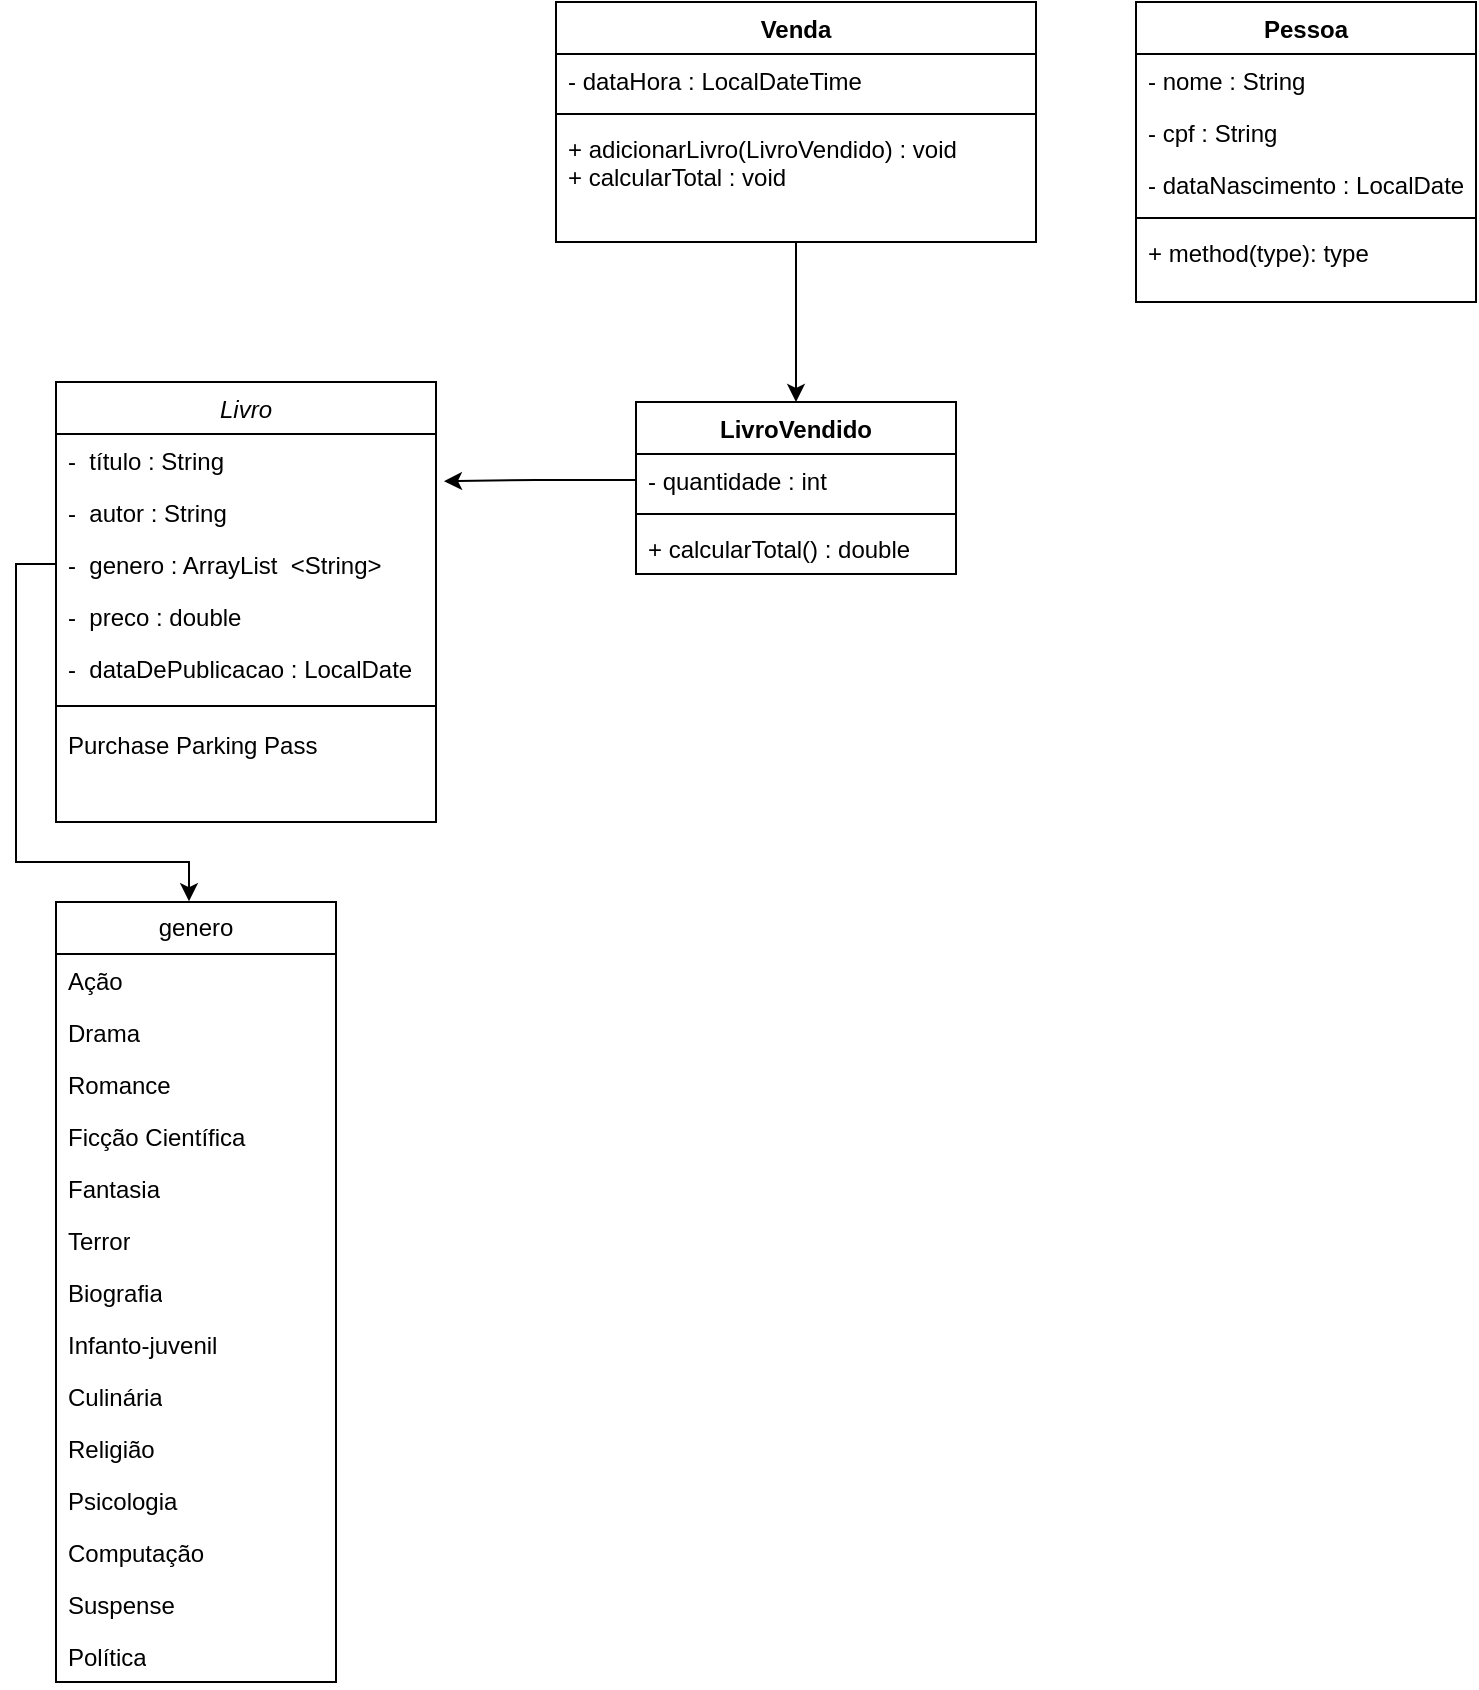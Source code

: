 <mxfile version="22.0.8" type="github">
  <diagram id="C5RBs43oDa-KdzZeNtuy" name="Page-1">
    <mxGraphModel dx="954" dy="588" grid="1" gridSize="10" guides="1" tooltips="1" connect="1" arrows="1" fold="1" page="1" pageScale="1" pageWidth="827" pageHeight="1169" math="0" shadow="0">
      <root>
        <mxCell id="WIyWlLk6GJQsqaUBKTNV-0" />
        <mxCell id="WIyWlLk6GJQsqaUBKTNV-1" parent="WIyWlLk6GJQsqaUBKTNV-0" />
        <mxCell id="zkfFHV4jXpPFQw0GAbJ--0" value="Livro" style="swimlane;fontStyle=2;align=center;verticalAlign=top;childLayout=stackLayout;horizontal=1;startSize=26;horizontalStack=0;resizeParent=1;resizeLast=0;collapsible=1;marginBottom=0;rounded=0;shadow=0;strokeWidth=1;" parent="WIyWlLk6GJQsqaUBKTNV-1" vertex="1">
          <mxGeometry x="60" y="190" width="190" height="220" as="geometry">
            <mxRectangle x="230" y="140" width="160" height="26" as="alternateBounds" />
          </mxGeometry>
        </mxCell>
        <mxCell id="zkfFHV4jXpPFQw0GAbJ--2" value="-  título : String" style="text;align=left;verticalAlign=top;spacingLeft=4;spacingRight=4;overflow=hidden;rotatable=0;points=[[0,0.5],[1,0.5]];portConstraint=eastwest;rounded=0;shadow=0;html=0;" parent="zkfFHV4jXpPFQw0GAbJ--0" vertex="1">
          <mxGeometry y="26" width="190" height="26" as="geometry" />
        </mxCell>
        <mxCell id="cr-P2e-QLv1J_4uEooDt-0" value="-  autor : String" style="text;align=left;verticalAlign=top;spacingLeft=4;spacingRight=4;overflow=hidden;rotatable=0;points=[[0,0.5],[1,0.5]];portConstraint=eastwest;rounded=0;shadow=0;html=0;" parent="zkfFHV4jXpPFQw0GAbJ--0" vertex="1">
          <mxGeometry y="52" width="190" height="26" as="geometry" />
        </mxCell>
        <mxCell id="cr-P2e-QLv1J_4uEooDt-9" value="-  genero : ArrayList  &lt;String&gt;" style="text;align=left;verticalAlign=top;spacingLeft=4;spacingRight=4;overflow=hidden;rotatable=0;points=[[0,0.5],[1,0.5]];portConstraint=eastwest;rounded=0;shadow=0;html=0;" parent="zkfFHV4jXpPFQw0GAbJ--0" vertex="1">
          <mxGeometry y="78" width="190" height="26" as="geometry" />
        </mxCell>
        <mxCell id="cr-P2e-QLv1J_4uEooDt-2" value="-  preco : double&#xa;" style="text;align=left;verticalAlign=top;spacingLeft=4;spacingRight=4;overflow=hidden;rotatable=0;points=[[0,0.5],[1,0.5]];portConstraint=eastwest;rounded=0;shadow=0;html=0;" parent="zkfFHV4jXpPFQw0GAbJ--0" vertex="1">
          <mxGeometry y="104" width="190" height="26" as="geometry" />
        </mxCell>
        <mxCell id="cr-P2e-QLv1J_4uEooDt-3" value="-  dataDePublicacao : LocalDate&#xa;" style="text;align=left;verticalAlign=top;spacingLeft=4;spacingRight=4;overflow=hidden;rotatable=0;points=[[0,0.5],[1,0.5]];portConstraint=eastwest;rounded=0;shadow=0;html=0;" parent="zkfFHV4jXpPFQw0GAbJ--0" vertex="1">
          <mxGeometry y="130" width="190" height="26" as="geometry" />
        </mxCell>
        <mxCell id="zkfFHV4jXpPFQw0GAbJ--4" value="" style="line;html=1;strokeWidth=1;align=left;verticalAlign=middle;spacingTop=-1;spacingLeft=3;spacingRight=3;rotatable=0;labelPosition=right;points=[];portConstraint=eastwest;" parent="zkfFHV4jXpPFQw0GAbJ--0" vertex="1">
          <mxGeometry y="156" width="190" height="12" as="geometry" />
        </mxCell>
        <mxCell id="zkfFHV4jXpPFQw0GAbJ--5" value="Purchase Parking Pass" style="text;align=left;verticalAlign=top;spacingLeft=4;spacingRight=4;overflow=hidden;rotatable=0;points=[[0,0.5],[1,0.5]];portConstraint=eastwest;" parent="zkfFHV4jXpPFQw0GAbJ--0" vertex="1">
          <mxGeometry y="168" width="190" height="26" as="geometry" />
        </mxCell>
        <mxCell id="cr-P2e-QLv1J_4uEooDt-11" value="genero" style="swimlane;fontStyle=0;childLayout=stackLayout;horizontal=1;startSize=26;fillColor=none;horizontalStack=0;resizeParent=1;resizeParentMax=0;resizeLast=0;collapsible=1;marginBottom=0;whiteSpace=wrap;html=1;" parent="WIyWlLk6GJQsqaUBKTNV-1" vertex="1">
          <mxGeometry x="60" y="450" width="140" height="390" as="geometry" />
        </mxCell>
        <mxCell id="cr-P2e-QLv1J_4uEooDt-12" value="Ação" style="text;strokeColor=none;fillColor=none;align=left;verticalAlign=top;spacingLeft=4;spacingRight=4;overflow=hidden;rotatable=0;points=[[0,0.5],[1,0.5]];portConstraint=eastwest;whiteSpace=wrap;html=1;" parent="cr-P2e-QLv1J_4uEooDt-11" vertex="1">
          <mxGeometry y="26" width="140" height="26" as="geometry" />
        </mxCell>
        <mxCell id="cr-P2e-QLv1J_4uEooDt-13" value="Drama" style="text;strokeColor=none;fillColor=none;align=left;verticalAlign=top;spacingLeft=4;spacingRight=4;overflow=hidden;rotatable=0;points=[[0,0.5],[1,0.5]];portConstraint=eastwest;whiteSpace=wrap;html=1;" parent="cr-P2e-QLv1J_4uEooDt-11" vertex="1">
          <mxGeometry y="52" width="140" height="26" as="geometry" />
        </mxCell>
        <mxCell id="cr-P2e-QLv1J_4uEooDt-14" value="Romance" style="text;strokeColor=none;fillColor=none;align=left;verticalAlign=top;spacingLeft=4;spacingRight=4;overflow=hidden;rotatable=0;points=[[0,0.5],[1,0.5]];portConstraint=eastwest;whiteSpace=wrap;html=1;" parent="cr-P2e-QLv1J_4uEooDt-11" vertex="1">
          <mxGeometry y="78" width="140" height="26" as="geometry" />
        </mxCell>
        <mxCell id="cr-P2e-QLv1J_4uEooDt-15" value="Ficção Científica" style="text;strokeColor=none;fillColor=none;align=left;verticalAlign=top;spacingLeft=4;spacingRight=4;overflow=hidden;rotatable=0;points=[[0,0.5],[1,0.5]];portConstraint=eastwest;whiteSpace=wrap;html=1;" parent="cr-P2e-QLv1J_4uEooDt-11" vertex="1">
          <mxGeometry y="104" width="140" height="26" as="geometry" />
        </mxCell>
        <mxCell id="cr-P2e-QLv1J_4uEooDt-16" value="Fantasia" style="text;strokeColor=none;fillColor=none;align=left;verticalAlign=top;spacingLeft=4;spacingRight=4;overflow=hidden;rotatable=0;points=[[0,0.5],[1,0.5]];portConstraint=eastwest;whiteSpace=wrap;html=1;" parent="cr-P2e-QLv1J_4uEooDt-11" vertex="1">
          <mxGeometry y="130" width="140" height="26" as="geometry" />
        </mxCell>
        <mxCell id="cr-P2e-QLv1J_4uEooDt-17" value="Terror" style="text;strokeColor=none;fillColor=none;align=left;verticalAlign=top;spacingLeft=4;spacingRight=4;overflow=hidden;rotatable=0;points=[[0,0.5],[1,0.5]];portConstraint=eastwest;whiteSpace=wrap;html=1;" parent="cr-P2e-QLv1J_4uEooDt-11" vertex="1">
          <mxGeometry y="156" width="140" height="26" as="geometry" />
        </mxCell>
        <mxCell id="cr-P2e-QLv1J_4uEooDt-18" value="Biografia" style="text;strokeColor=none;fillColor=none;align=left;verticalAlign=top;spacingLeft=4;spacingRight=4;overflow=hidden;rotatable=0;points=[[0,0.5],[1,0.5]];portConstraint=eastwest;whiteSpace=wrap;html=1;" parent="cr-P2e-QLv1J_4uEooDt-11" vertex="1">
          <mxGeometry y="182" width="140" height="26" as="geometry" />
        </mxCell>
        <mxCell id="cr-P2e-QLv1J_4uEooDt-19" value="Infanto-juvenil" style="text;strokeColor=none;fillColor=none;align=left;verticalAlign=top;spacingLeft=4;spacingRight=4;overflow=hidden;rotatable=0;points=[[0,0.5],[1,0.5]];portConstraint=eastwest;whiteSpace=wrap;html=1;" parent="cr-P2e-QLv1J_4uEooDt-11" vertex="1">
          <mxGeometry y="208" width="140" height="26" as="geometry" />
        </mxCell>
        <mxCell id="cr-P2e-QLv1J_4uEooDt-20" value="Culinária" style="text;strokeColor=none;fillColor=none;align=left;verticalAlign=top;spacingLeft=4;spacingRight=4;overflow=hidden;rotatable=0;points=[[0,0.5],[1,0.5]];portConstraint=eastwest;whiteSpace=wrap;html=1;" parent="cr-P2e-QLv1J_4uEooDt-11" vertex="1">
          <mxGeometry y="234" width="140" height="26" as="geometry" />
        </mxCell>
        <mxCell id="cr-P2e-QLv1J_4uEooDt-21" value="Religião" style="text;strokeColor=none;fillColor=none;align=left;verticalAlign=top;spacingLeft=4;spacingRight=4;overflow=hidden;rotatable=0;points=[[0,0.5],[1,0.5]];portConstraint=eastwest;whiteSpace=wrap;html=1;" parent="cr-P2e-QLv1J_4uEooDt-11" vertex="1">
          <mxGeometry y="260" width="140" height="26" as="geometry" />
        </mxCell>
        <mxCell id="cr-P2e-QLv1J_4uEooDt-22" value="Psicologia" style="text;strokeColor=none;fillColor=none;align=left;verticalAlign=top;spacingLeft=4;spacingRight=4;overflow=hidden;rotatable=0;points=[[0,0.5],[1,0.5]];portConstraint=eastwest;whiteSpace=wrap;html=1;" parent="cr-P2e-QLv1J_4uEooDt-11" vertex="1">
          <mxGeometry y="286" width="140" height="26" as="geometry" />
        </mxCell>
        <mxCell id="cr-P2e-QLv1J_4uEooDt-23" value="Computação" style="text;strokeColor=none;fillColor=none;align=left;verticalAlign=top;spacingLeft=4;spacingRight=4;overflow=hidden;rotatable=0;points=[[0,0.5],[1,0.5]];portConstraint=eastwest;whiteSpace=wrap;html=1;" parent="cr-P2e-QLv1J_4uEooDt-11" vertex="1">
          <mxGeometry y="312" width="140" height="26" as="geometry" />
        </mxCell>
        <mxCell id="cr-P2e-QLv1J_4uEooDt-24" value="Suspense" style="text;strokeColor=none;fillColor=none;align=left;verticalAlign=top;spacingLeft=4;spacingRight=4;overflow=hidden;rotatable=0;points=[[0,0.5],[1,0.5]];portConstraint=eastwest;whiteSpace=wrap;html=1;" parent="cr-P2e-QLv1J_4uEooDt-11" vertex="1">
          <mxGeometry y="338" width="140" height="26" as="geometry" />
        </mxCell>
        <mxCell id="cr-P2e-QLv1J_4uEooDt-25" value="Política" style="text;strokeColor=none;fillColor=none;align=left;verticalAlign=top;spacingLeft=4;spacingRight=4;overflow=hidden;rotatable=0;points=[[0,0.5],[1,0.5]];portConstraint=eastwest;whiteSpace=wrap;html=1;" parent="cr-P2e-QLv1J_4uEooDt-11" vertex="1">
          <mxGeometry y="364" width="140" height="26" as="geometry" />
        </mxCell>
        <mxCell id="cr-P2e-QLv1J_4uEooDt-26" style="edgeStyle=orthogonalEdgeStyle;rounded=0;orthogonalLoop=1;jettySize=auto;html=1;exitX=0;exitY=0.5;exitDx=0;exitDy=0;entryX=0.475;entryY=-0.001;entryDx=0;entryDy=0;entryPerimeter=0;" parent="WIyWlLk6GJQsqaUBKTNV-1" source="cr-P2e-QLv1J_4uEooDt-9" target="cr-P2e-QLv1J_4uEooDt-11" edge="1">
          <mxGeometry relative="1" as="geometry">
            <mxPoint x="40" y="460" as="targetPoint" />
            <Array as="points">
              <mxPoint x="40" y="281" />
              <mxPoint x="40" y="430" />
              <mxPoint x="127" y="430" />
            </Array>
          </mxGeometry>
        </mxCell>
        <mxCell id="L9bTiPG_HOWDqASfCIel-0" value="LivroVendido" style="swimlane;fontStyle=1;align=center;verticalAlign=top;childLayout=stackLayout;horizontal=1;startSize=26;horizontalStack=0;resizeParent=1;resizeParentMax=0;resizeLast=0;collapsible=1;marginBottom=0;whiteSpace=wrap;html=1;" parent="WIyWlLk6GJQsqaUBKTNV-1" vertex="1">
          <mxGeometry x="350" y="200" width="160" height="86" as="geometry" />
        </mxCell>
        <mxCell id="L9bTiPG_HOWDqASfCIel-1" value="- quantidade : int&amp;nbsp;" style="text;strokeColor=none;fillColor=none;align=left;verticalAlign=top;spacingLeft=4;spacingRight=4;overflow=hidden;rotatable=0;points=[[0,0.5],[1,0.5]];portConstraint=eastwest;whiteSpace=wrap;html=1;" parent="L9bTiPG_HOWDqASfCIel-0" vertex="1">
          <mxGeometry y="26" width="160" height="26" as="geometry" />
        </mxCell>
        <mxCell id="L9bTiPG_HOWDqASfCIel-2" value="" style="line;strokeWidth=1;fillColor=none;align=left;verticalAlign=middle;spacingTop=-1;spacingLeft=3;spacingRight=3;rotatable=0;labelPosition=right;points=[];portConstraint=eastwest;strokeColor=inherit;" parent="L9bTiPG_HOWDqASfCIel-0" vertex="1">
          <mxGeometry y="52" width="160" height="8" as="geometry" />
        </mxCell>
        <mxCell id="L9bTiPG_HOWDqASfCIel-3" value="+ calcularTotal() : double" style="text;strokeColor=none;fillColor=none;align=left;verticalAlign=top;spacingLeft=4;spacingRight=4;overflow=hidden;rotatable=0;points=[[0,0.5],[1,0.5]];portConstraint=eastwest;whiteSpace=wrap;html=1;" parent="L9bTiPG_HOWDqASfCIel-0" vertex="1">
          <mxGeometry y="60" width="160" height="26" as="geometry" />
        </mxCell>
        <mxCell id="L9bTiPG_HOWDqASfCIel-4" value="Venda" style="swimlane;fontStyle=1;align=center;verticalAlign=top;childLayout=stackLayout;horizontal=1;startSize=26;horizontalStack=0;resizeParent=1;resizeParentMax=0;resizeLast=0;collapsible=1;marginBottom=0;whiteSpace=wrap;html=1;" parent="WIyWlLk6GJQsqaUBKTNV-1" vertex="1">
          <mxGeometry x="310" width="240" height="120" as="geometry" />
        </mxCell>
        <mxCell id="L9bTiPG_HOWDqASfCIel-5" value="- dataHora : LocalDateTime&amp;nbsp;" style="text;strokeColor=none;fillColor=none;align=left;verticalAlign=top;spacingLeft=4;spacingRight=4;overflow=hidden;rotatable=0;points=[[0,0.5],[1,0.5]];portConstraint=eastwest;whiteSpace=wrap;html=1;" parent="L9bTiPG_HOWDqASfCIel-4" vertex="1">
          <mxGeometry y="26" width="240" height="26" as="geometry" />
        </mxCell>
        <mxCell id="L9bTiPG_HOWDqASfCIel-6" value="" style="line;strokeWidth=1;fillColor=none;align=left;verticalAlign=middle;spacingTop=-1;spacingLeft=3;spacingRight=3;rotatable=0;labelPosition=right;points=[];portConstraint=eastwest;strokeColor=inherit;" parent="L9bTiPG_HOWDqASfCIel-4" vertex="1">
          <mxGeometry y="52" width="240" height="8" as="geometry" />
        </mxCell>
        <mxCell id="L9bTiPG_HOWDqASfCIel-7" value="+ adicionarLivro(LivroVendido) : void&lt;br&gt;+ calcularTotal : void" style="text;strokeColor=none;fillColor=none;align=left;verticalAlign=top;spacingLeft=4;spacingRight=4;overflow=hidden;rotatable=0;points=[[0,0.5],[1,0.5]];portConstraint=eastwest;whiteSpace=wrap;html=1;" parent="L9bTiPG_HOWDqASfCIel-4" vertex="1">
          <mxGeometry y="60" width="240" height="60" as="geometry" />
        </mxCell>
        <mxCell id="L9bTiPG_HOWDqASfCIel-9" style="edgeStyle=orthogonalEdgeStyle;rounded=0;orthogonalLoop=1;jettySize=auto;html=1;entryX=0.5;entryY=0;entryDx=0;entryDy=0;" parent="WIyWlLk6GJQsqaUBKTNV-1" source="L9bTiPG_HOWDqASfCIel-4" target="L9bTiPG_HOWDqASfCIel-0" edge="1">
          <mxGeometry relative="1" as="geometry" />
        </mxCell>
        <mxCell id="L9bTiPG_HOWDqASfCIel-11" style="edgeStyle=orthogonalEdgeStyle;rounded=0;orthogonalLoop=1;jettySize=auto;html=1;entryX=1.021;entryY=-0.092;entryDx=0;entryDy=0;entryPerimeter=0;" parent="WIyWlLk6GJQsqaUBKTNV-1" source="L9bTiPG_HOWDqASfCIel-1" target="cr-P2e-QLv1J_4uEooDt-0" edge="1">
          <mxGeometry relative="1" as="geometry" />
        </mxCell>
        <mxCell id="EPmtzYtQJYxn78obwruI-0" value="Pessoa" style="swimlane;fontStyle=1;align=center;verticalAlign=top;childLayout=stackLayout;horizontal=1;startSize=26;horizontalStack=0;resizeParent=1;resizeParentMax=0;resizeLast=0;collapsible=1;marginBottom=0;whiteSpace=wrap;html=1;" vertex="1" parent="WIyWlLk6GJQsqaUBKTNV-1">
          <mxGeometry x="600" width="170" height="150" as="geometry" />
        </mxCell>
        <mxCell id="EPmtzYtQJYxn78obwruI-1" value="- nome : String" style="text;strokeColor=none;fillColor=none;align=left;verticalAlign=top;spacingLeft=4;spacingRight=4;overflow=hidden;rotatable=0;points=[[0,0.5],[1,0.5]];portConstraint=eastwest;whiteSpace=wrap;html=1;" vertex="1" parent="EPmtzYtQJYxn78obwruI-0">
          <mxGeometry y="26" width="170" height="26" as="geometry" />
        </mxCell>
        <mxCell id="EPmtzYtQJYxn78obwruI-5" value="- cpf : String" style="text;strokeColor=none;fillColor=none;align=left;verticalAlign=top;spacingLeft=4;spacingRight=4;overflow=hidden;rotatable=0;points=[[0,0.5],[1,0.5]];portConstraint=eastwest;whiteSpace=wrap;html=1;" vertex="1" parent="EPmtzYtQJYxn78obwruI-0">
          <mxGeometry y="52" width="170" height="26" as="geometry" />
        </mxCell>
        <mxCell id="EPmtzYtQJYxn78obwruI-4" value="- dataNascimento : LocalDate" style="text;strokeColor=none;fillColor=none;align=left;verticalAlign=top;spacingLeft=4;spacingRight=4;overflow=hidden;rotatable=0;points=[[0,0.5],[1,0.5]];portConstraint=eastwest;whiteSpace=wrap;html=1;" vertex="1" parent="EPmtzYtQJYxn78obwruI-0">
          <mxGeometry y="78" width="170" height="26" as="geometry" />
        </mxCell>
        <mxCell id="EPmtzYtQJYxn78obwruI-2" value="" style="line;strokeWidth=1;fillColor=none;align=left;verticalAlign=middle;spacingTop=-1;spacingLeft=3;spacingRight=3;rotatable=0;labelPosition=right;points=[];portConstraint=eastwest;strokeColor=inherit;" vertex="1" parent="EPmtzYtQJYxn78obwruI-0">
          <mxGeometry y="104" width="170" height="8" as="geometry" />
        </mxCell>
        <mxCell id="EPmtzYtQJYxn78obwruI-3" value="+ method(type): type" style="text;strokeColor=none;fillColor=none;align=left;verticalAlign=top;spacingLeft=4;spacingRight=4;overflow=hidden;rotatable=0;points=[[0,0.5],[1,0.5]];portConstraint=eastwest;whiteSpace=wrap;html=1;" vertex="1" parent="EPmtzYtQJYxn78obwruI-0">
          <mxGeometry y="112" width="170" height="38" as="geometry" />
        </mxCell>
      </root>
    </mxGraphModel>
  </diagram>
</mxfile>
